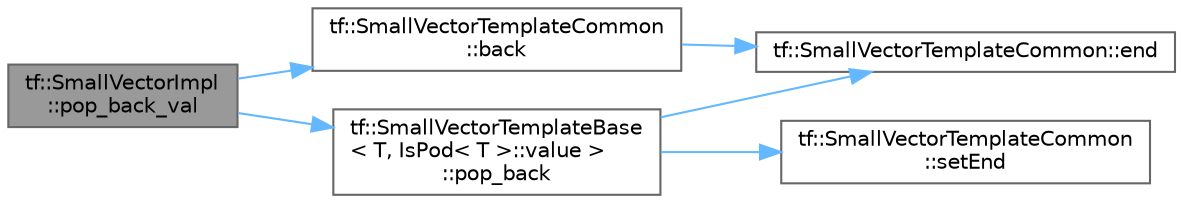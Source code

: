 digraph "tf::SmallVectorImpl::pop_back_val"
{
 // LATEX_PDF_SIZE
  bgcolor="transparent";
  edge [fontname=Helvetica,fontsize=10,labelfontname=Helvetica,labelfontsize=10];
  node [fontname=Helvetica,fontsize=10,shape=box,height=0.2,width=0.4];
  rankdir="LR";
  Node1 [id="Node000001",label="tf::SmallVectorImpl\l::pop_back_val",height=0.2,width=0.4,color="gray40", fillcolor="grey60", style="filled", fontcolor="black",tooltip=" "];
  Node1 -> Node2 [id="edge6_Node000001_Node000002",color="steelblue1",style="solid",tooltip=" "];
  Node2 [id="Node000002",label="tf::SmallVectorTemplateCommon\l::back",height=0.2,width=0.4,color="grey40", fillcolor="white", style="filled",URL="$classtf_1_1_small_vector_template_common.html#a009d8ff154f5ce94202db6c0591ce9e2",tooltip=" "];
  Node2 -> Node3 [id="edge7_Node000002_Node000003",color="steelblue1",style="solid",tooltip=" "];
  Node3 [id="Node000003",label="tf::SmallVectorTemplateCommon::end",height=0.2,width=0.4,color="grey40", fillcolor="white", style="filled",URL="$classtf_1_1_small_vector_template_common.html#a59e18797630dc06cef6c2ae5acf591a0",tooltip=" "];
  Node1 -> Node4 [id="edge8_Node000001_Node000004",color="steelblue1",style="solid",tooltip=" "];
  Node4 [id="Node000004",label="tf::SmallVectorTemplateBase\l\< T, IsPod\< T \>::value \>\l::pop_back",height=0.2,width=0.4,color="grey40", fillcolor="white", style="filled",URL="$classtf_1_1_small_vector_template_base.html#aaa3d3554c2ae0be47eed43c324e5e73b",tooltip=" "];
  Node4 -> Node3 [id="edge9_Node000004_Node000003",color="steelblue1",style="solid",tooltip=" "];
  Node4 -> Node5 [id="edge10_Node000004_Node000005",color="steelblue1",style="solid",tooltip=" "];
  Node5 [id="Node000005",label="tf::SmallVectorTemplateCommon\l::setEnd",height=0.2,width=0.4,color="grey40", fillcolor="white", style="filled",URL="$classtf_1_1_small_vector_template_common.html#ae5fa1f3af9c829c120fd6ee9be5cf562",tooltip=" "];
}
